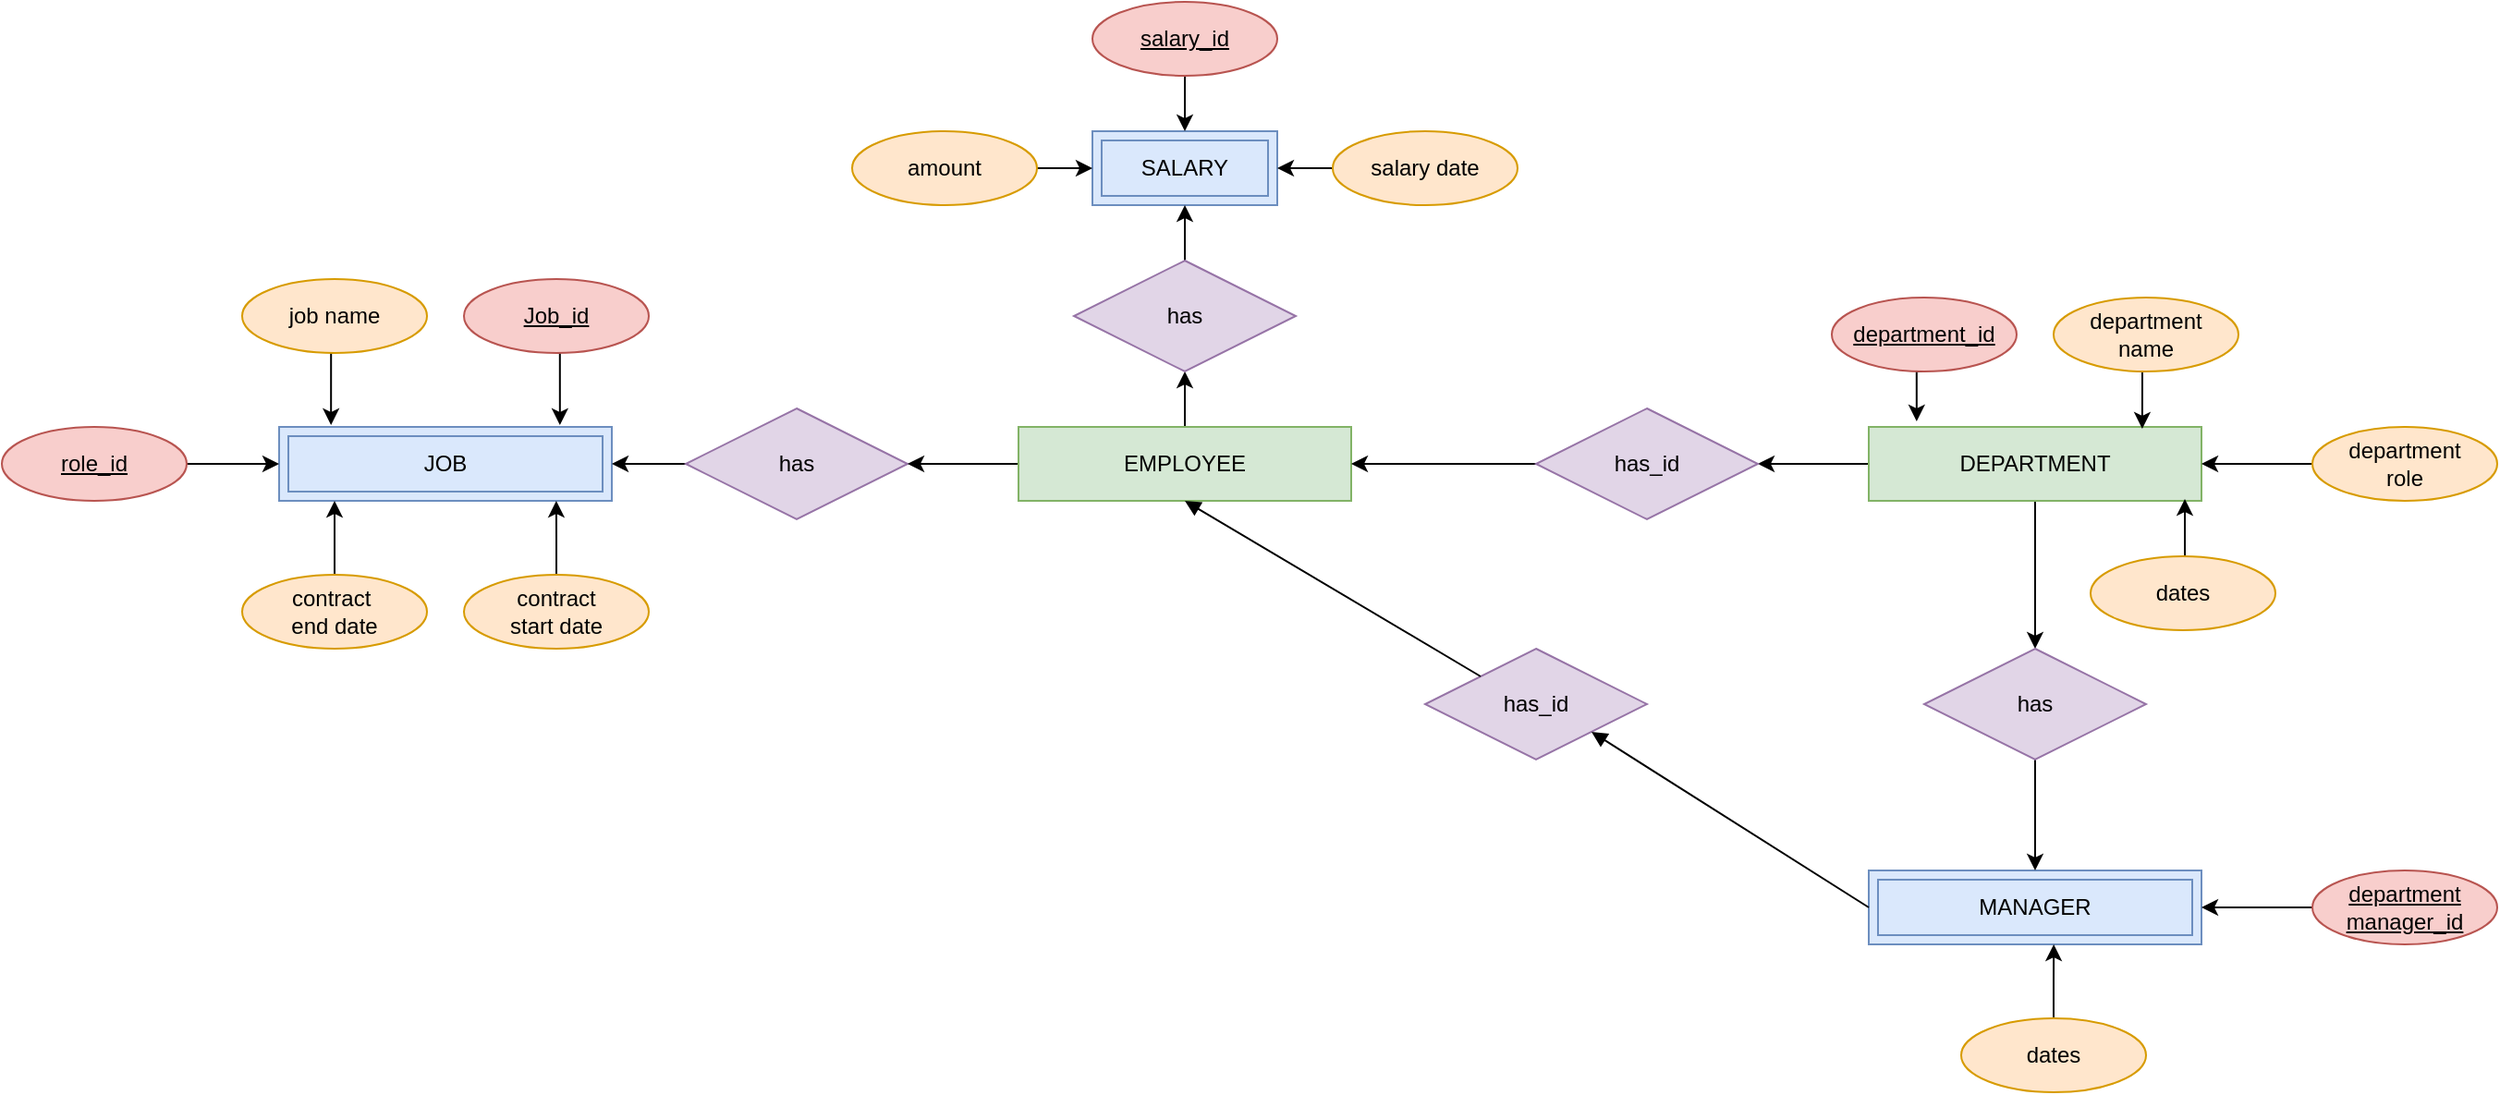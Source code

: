<mxfile version="20.4.1" type="github">
  <diagram id="a1jlrUyvQiee5wPEz7qu" name="Página-1">
    <mxGraphModel dx="1694" dy="482" grid="1" gridSize="10" guides="1" tooltips="1" connect="1" arrows="1" fold="1" page="1" pageScale="1" pageWidth="827" pageHeight="1169" math="0" shadow="0">
      <root>
        <mxCell id="0" />
        <mxCell id="1" parent="0" />
        <mxCell id="xZns7bqVe53mELKIy0v8-18" value="JOB" style="shape=ext;margin=3;double=1;whiteSpace=wrap;html=1;align=center;fillColor=#dae8fc;strokeColor=#6c8ebf;" parent="1" vertex="1">
          <mxGeometry x="-140" y="240" width="180" height="40" as="geometry" />
        </mxCell>
        <mxCell id="xZns7bqVe53mELKIy0v8-112" style="edgeStyle=orthogonalEdgeStyle;rounded=0;orthogonalLoop=1;jettySize=auto;html=1;exitX=0;exitY=0.5;exitDx=0;exitDy=0;entryX=1;entryY=0.5;entryDx=0;entryDy=0;" parent="1" source="xZns7bqVe53mELKIy0v8-20" target="xZns7bqVe53mELKIy0v8-83" edge="1">
          <mxGeometry relative="1" as="geometry" />
        </mxCell>
        <mxCell id="38Oo1tCfk37XlHN-dZjR-8" style="edgeStyle=orthogonalEdgeStyle;rounded=0;orthogonalLoop=1;jettySize=auto;html=1;exitX=0.5;exitY=1;exitDx=0;exitDy=0;entryX=0.5;entryY=0;entryDx=0;entryDy=0;strokeColor=#000000;fontColor=#143642;fillColor=#FAE5C7;" parent="1" source="xZns7bqVe53mELKIy0v8-20" target="xZns7bqVe53mELKIy0v8-87" edge="1">
          <mxGeometry relative="1" as="geometry" />
        </mxCell>
        <mxCell id="xZns7bqVe53mELKIy0v8-20" value="DEPARTMENT" style="whiteSpace=wrap;html=1;align=center;fillColor=#d5e8d4;strokeColor=#82b366;" parent="1" vertex="1">
          <mxGeometry x="720" y="240" width="180" height="40" as="geometry" />
        </mxCell>
        <mxCell id="xZns7bqVe53mELKIy0v8-21" value="MANAGER" style="shape=ext;margin=3;double=1;whiteSpace=wrap;html=1;align=center;fillColor=#dae8fc;strokeColor=#6c8ebf;" parent="1" vertex="1">
          <mxGeometry x="720" y="480" width="180" height="40" as="geometry" />
        </mxCell>
        <mxCell id="xZns7bqVe53mELKIy0v8-22" value="SALARY" style="shape=ext;margin=3;double=1;whiteSpace=wrap;html=1;align=center;fillColor=#dae8fc;strokeColor=#6c8ebf;" parent="1" vertex="1">
          <mxGeometry x="300" y="80" width="100" height="40" as="geometry" />
        </mxCell>
        <mxCell id="xZns7bqVe53mELKIy0v8-101" style="edgeStyle=orthogonalEdgeStyle;rounded=0;orthogonalLoop=1;jettySize=auto;html=1;exitX=1;exitY=0.5;exitDx=0;exitDy=0;entryX=0;entryY=0.5;entryDx=0;entryDy=0;" parent="1" source="xZns7bqVe53mELKIy0v8-23" target="xZns7bqVe53mELKIy0v8-18" edge="1">
          <mxGeometry relative="1" as="geometry" />
        </mxCell>
        <mxCell id="xZns7bqVe53mELKIy0v8-23" value="role_id" style="ellipse;whiteSpace=wrap;html=1;align=center;fontStyle=4;fillColor=#f8cecc;strokeColor=#b85450;" parent="1" vertex="1">
          <mxGeometry x="-290" y="240" width="100" height="40" as="geometry" />
        </mxCell>
        <mxCell id="38Oo1tCfk37XlHN-dZjR-5" style="edgeStyle=orthogonalEdgeStyle;rounded=0;orthogonalLoop=1;jettySize=auto;html=1;exitX=0.5;exitY=1;exitDx=0;exitDy=0;entryX=0.844;entryY=-0.025;entryDx=0;entryDy=0;entryPerimeter=0;strokeColor=#000000;fontColor=#143642;fillColor=#FAE5C7;" parent="1" source="xZns7bqVe53mELKIy0v8-24" target="xZns7bqVe53mELKIy0v8-18" edge="1">
          <mxGeometry relative="1" as="geometry" />
        </mxCell>
        <mxCell id="xZns7bqVe53mELKIy0v8-24" value="Job_id" style="ellipse;whiteSpace=wrap;html=1;align=center;fontStyle=4;fillColor=#f8cecc;strokeColor=#b85450;" parent="1" vertex="1">
          <mxGeometry x="-40" y="160" width="100" height="40" as="geometry" />
        </mxCell>
        <mxCell id="38Oo1tCfk37XlHN-dZjR-6" style="edgeStyle=orthogonalEdgeStyle;rounded=0;orthogonalLoop=1;jettySize=auto;html=1;exitX=0.5;exitY=0;exitDx=0;exitDy=0;strokeColor=#000000;fontColor=#143642;fillColor=#FAE5C7;" parent="1" source="xZns7bqVe53mELKIy0v8-26" edge="1">
          <mxGeometry relative="1" as="geometry">
            <mxPoint x="-110" y="280" as="targetPoint" />
          </mxGeometry>
        </mxCell>
        <mxCell id="xZns7bqVe53mELKIy0v8-26" value="contract&amp;nbsp;&lt;br&gt;end date" style="ellipse;whiteSpace=wrap;html=1;align=center;fillColor=#ffe6cc;strokeColor=#d79b00;" parent="1" vertex="1">
          <mxGeometry x="-160" y="320" width="100" height="40" as="geometry" />
        </mxCell>
        <mxCell id="38Oo1tCfk37XlHN-dZjR-7" style="edgeStyle=orthogonalEdgeStyle;rounded=0;orthogonalLoop=1;jettySize=auto;html=1;exitX=0.5;exitY=0;exitDx=0;exitDy=0;entryX=0.833;entryY=1;entryDx=0;entryDy=0;entryPerimeter=0;strokeColor=#000000;fontColor=#143642;fillColor=#FAE5C7;" parent="1" source="xZns7bqVe53mELKIy0v8-27" target="xZns7bqVe53mELKIy0v8-18" edge="1">
          <mxGeometry relative="1" as="geometry" />
        </mxCell>
        <mxCell id="xZns7bqVe53mELKIy0v8-27" value="contract &lt;br&gt;start date" style="ellipse;whiteSpace=wrap;html=1;align=center;fillColor=#ffe6cc;strokeColor=#d79b00;" parent="1" vertex="1">
          <mxGeometry x="-40" y="320" width="100" height="40" as="geometry" />
        </mxCell>
        <mxCell id="38Oo1tCfk37XlHN-dZjR-4" style="edgeStyle=orthogonalEdgeStyle;rounded=0;orthogonalLoop=1;jettySize=auto;html=1;exitX=0.5;exitY=1;exitDx=0;exitDy=0;entryX=0.156;entryY=-0.025;entryDx=0;entryDy=0;entryPerimeter=0;strokeColor=#000000;fontColor=#143642;fillColor=#FAE5C7;" parent="1" source="xZns7bqVe53mELKIy0v8-28" target="xZns7bqVe53mELKIy0v8-18" edge="1">
          <mxGeometry relative="1" as="geometry" />
        </mxCell>
        <mxCell id="xZns7bqVe53mELKIy0v8-28" value="job name" style="ellipse;whiteSpace=wrap;html=1;align=center;fillColor=#ffe6cc;strokeColor=#d79b00;" parent="1" vertex="1">
          <mxGeometry x="-160" y="160" width="100" height="40" as="geometry" />
        </mxCell>
        <mxCell id="xZns7bqVe53mELKIy0v8-106" style="edgeStyle=orthogonalEdgeStyle;rounded=0;orthogonalLoop=1;jettySize=auto;html=1;exitX=0;exitY=0.5;exitDx=0;exitDy=0;" parent="1" source="xZns7bqVe53mELKIy0v8-59" target="xZns7bqVe53mELKIy0v8-18" edge="1">
          <mxGeometry relative="1" as="geometry" />
        </mxCell>
        <mxCell id="xZns7bqVe53mELKIy0v8-59" value="has" style="shape=rhombus;perimeter=rhombusPerimeter;whiteSpace=wrap;html=1;align=center;fillColor=#e1d5e7;strokeColor=#9673a6;" parent="1" vertex="1">
          <mxGeometry x="80" y="230" width="120" height="60" as="geometry" />
        </mxCell>
        <mxCell id="xZns7bqVe53mELKIy0v8-105" style="edgeStyle=orthogonalEdgeStyle;rounded=0;orthogonalLoop=1;jettySize=auto;html=1;exitX=0;exitY=0.5;exitDx=0;exitDy=0;" parent="1" source="xZns7bqVe53mELKIy0v8-69" target="xZns7bqVe53mELKIy0v8-59" edge="1">
          <mxGeometry relative="1" as="geometry" />
        </mxCell>
        <mxCell id="xZns7bqVe53mELKIy0v8-107" style="edgeStyle=orthogonalEdgeStyle;rounded=0;orthogonalLoop=1;jettySize=auto;html=1;exitX=0.5;exitY=0;exitDx=0;exitDy=0;entryX=0.5;entryY=1;entryDx=0;entryDy=0;" parent="1" source="xZns7bqVe53mELKIy0v8-69" target="xZns7bqVe53mELKIy0v8-79" edge="1">
          <mxGeometry relative="1" as="geometry" />
        </mxCell>
        <mxCell id="xZns7bqVe53mELKIy0v8-69" value="EMPLOYEE" style="whiteSpace=wrap;html=1;align=center;fillColor=#d5e8d4;strokeColor=#82b366;" parent="1" vertex="1">
          <mxGeometry x="260" y="240" width="180" height="40" as="geometry" />
        </mxCell>
        <mxCell id="xZns7bqVe53mELKIy0v8-108" style="edgeStyle=orthogonalEdgeStyle;rounded=0;orthogonalLoop=1;jettySize=auto;html=1;exitX=0.5;exitY=0;exitDx=0;exitDy=0;entryX=0.5;entryY=1;entryDx=0;entryDy=0;" parent="1" source="xZns7bqVe53mELKIy0v8-79" target="xZns7bqVe53mELKIy0v8-22" edge="1">
          <mxGeometry relative="1" as="geometry" />
        </mxCell>
        <mxCell id="xZns7bqVe53mELKIy0v8-79" value="has" style="shape=rhombus;perimeter=rhombusPerimeter;whiteSpace=wrap;html=1;align=center;fillColor=#e1d5e7;strokeColor=#9673a6;" parent="1" vertex="1">
          <mxGeometry x="290" y="150" width="120" height="60" as="geometry" />
        </mxCell>
        <mxCell id="xZns7bqVe53mELKIy0v8-110" style="edgeStyle=orthogonalEdgeStyle;rounded=0;orthogonalLoop=1;jettySize=auto;html=1;exitX=0.5;exitY=1;exitDx=0;exitDy=0;entryX=0.5;entryY=0;entryDx=0;entryDy=0;" parent="1" source="xZns7bqVe53mELKIy0v8-80" target="xZns7bqVe53mELKIy0v8-22" edge="1">
          <mxGeometry relative="1" as="geometry" />
        </mxCell>
        <mxCell id="xZns7bqVe53mELKIy0v8-80" value="salary_id" style="ellipse;whiteSpace=wrap;html=1;align=center;fontStyle=4;fillColor=#f8cecc;strokeColor=#b85450;" parent="1" vertex="1">
          <mxGeometry x="300" y="10" width="100" height="40" as="geometry" />
        </mxCell>
        <mxCell id="xZns7bqVe53mELKIy0v8-109" style="edgeStyle=orthogonalEdgeStyle;rounded=0;orthogonalLoop=1;jettySize=auto;html=1;exitX=1;exitY=0.5;exitDx=0;exitDy=0;" parent="1" source="xZns7bqVe53mELKIy0v8-81" target="xZns7bqVe53mELKIy0v8-22" edge="1">
          <mxGeometry relative="1" as="geometry" />
        </mxCell>
        <mxCell id="xZns7bqVe53mELKIy0v8-81" value="amount" style="ellipse;whiteSpace=wrap;html=1;align=center;fillColor=#ffe6cc;strokeColor=#d79b00;" parent="1" vertex="1">
          <mxGeometry x="170" y="80" width="100" height="40" as="geometry" />
        </mxCell>
        <mxCell id="xZns7bqVe53mELKIy0v8-111" style="edgeStyle=orthogonalEdgeStyle;rounded=0;orthogonalLoop=1;jettySize=auto;html=1;exitX=0;exitY=0.5;exitDx=0;exitDy=0;" parent="1" source="xZns7bqVe53mELKIy0v8-82" target="xZns7bqVe53mELKIy0v8-22" edge="1">
          <mxGeometry relative="1" as="geometry" />
        </mxCell>
        <mxCell id="xZns7bqVe53mELKIy0v8-82" value="salary date" style="ellipse;whiteSpace=wrap;html=1;align=center;fillColor=#ffe6cc;strokeColor=#d79b00;" parent="1" vertex="1">
          <mxGeometry x="430" y="80" width="100" height="40" as="geometry" />
        </mxCell>
        <mxCell id="xZns7bqVe53mELKIy0v8-113" style="edgeStyle=orthogonalEdgeStyle;rounded=0;orthogonalLoop=1;jettySize=auto;html=1;exitX=0;exitY=0.5;exitDx=0;exitDy=0;" parent="1" source="xZns7bqVe53mELKIy0v8-83" target="xZns7bqVe53mELKIy0v8-69" edge="1">
          <mxGeometry relative="1" as="geometry" />
        </mxCell>
        <mxCell id="xZns7bqVe53mELKIy0v8-83" value="has_id" style="shape=rhombus;perimeter=rhombusPerimeter;whiteSpace=wrap;html=1;align=center;fillColor=#e1d5e7;strokeColor=#9673a6;" parent="1" vertex="1">
          <mxGeometry x="540" y="230" width="120" height="60" as="geometry" />
        </mxCell>
        <mxCell id="xZns7bqVe53mELKIy0v8-120" style="edgeStyle=orthogonalEdgeStyle;rounded=0;orthogonalLoop=1;jettySize=auto;html=1;exitX=0.5;exitY=1;exitDx=0;exitDy=0;entryX=0.144;entryY=-0.075;entryDx=0;entryDy=0;entryPerimeter=0;" parent="1" source="xZns7bqVe53mELKIy0v8-85" target="xZns7bqVe53mELKIy0v8-20" edge="1">
          <mxGeometry relative="1" as="geometry" />
        </mxCell>
        <mxCell id="xZns7bqVe53mELKIy0v8-85" value="department_id" style="ellipse;whiteSpace=wrap;html=1;align=center;fontStyle=4;fillColor=#f8cecc;strokeColor=#b85450;" parent="1" vertex="1">
          <mxGeometry x="700" y="170" width="100" height="40" as="geometry" />
        </mxCell>
        <mxCell id="xZns7bqVe53mELKIy0v8-115" style="edgeStyle=orthogonalEdgeStyle;rounded=0;orthogonalLoop=1;jettySize=auto;html=1;exitX=0;exitY=0.5;exitDx=0;exitDy=0;entryX=1;entryY=0.5;entryDx=0;entryDy=0;" parent="1" source="xZns7bqVe53mELKIy0v8-86" target="xZns7bqVe53mELKIy0v8-20" edge="1">
          <mxGeometry relative="1" as="geometry" />
        </mxCell>
        <mxCell id="xZns7bqVe53mELKIy0v8-86" value="department&lt;br&gt;role" style="ellipse;whiteSpace=wrap;html=1;align=center;fillColor=#ffe6cc;strokeColor=#d79b00;" parent="1" vertex="1">
          <mxGeometry x="960" y="240" width="100" height="40" as="geometry" />
        </mxCell>
        <mxCell id="38Oo1tCfk37XlHN-dZjR-9" style="edgeStyle=orthogonalEdgeStyle;rounded=0;orthogonalLoop=1;jettySize=auto;html=1;exitX=0.5;exitY=1;exitDx=0;exitDy=0;entryX=0.5;entryY=0;entryDx=0;entryDy=0;strokeColor=#000000;fontColor=#143642;fillColor=#FAE5C7;" parent="1" source="xZns7bqVe53mELKIy0v8-87" target="xZns7bqVe53mELKIy0v8-21" edge="1">
          <mxGeometry relative="1" as="geometry" />
        </mxCell>
        <mxCell id="xZns7bqVe53mELKIy0v8-87" value="has" style="shape=rhombus;perimeter=rhombusPerimeter;whiteSpace=wrap;html=1;align=center;fillColor=#e1d5e7;strokeColor=#9673a6;" parent="1" vertex="1">
          <mxGeometry x="750" y="360" width="120" height="60" as="geometry" />
        </mxCell>
        <mxCell id="xZns7bqVe53mELKIy0v8-88" value="has_id" style="shape=rhombus;perimeter=rhombusPerimeter;whiteSpace=wrap;html=1;align=center;fillColor=#e1d5e7;strokeColor=#9673a6;" parent="1" vertex="1">
          <mxGeometry x="480" y="360" width="120" height="60" as="geometry" />
        </mxCell>
        <mxCell id="xZns7bqVe53mELKIy0v8-121" style="edgeStyle=orthogonalEdgeStyle;rounded=0;orthogonalLoop=1;jettySize=auto;html=1;exitX=0.5;exitY=1;exitDx=0;exitDy=0;entryX=0.822;entryY=0.025;entryDx=0;entryDy=0;entryPerimeter=0;" parent="1" source="xZns7bqVe53mELKIy0v8-116" target="xZns7bqVe53mELKIy0v8-20" edge="1">
          <mxGeometry relative="1" as="geometry" />
        </mxCell>
        <mxCell id="xZns7bqVe53mELKIy0v8-116" value="department &lt;br&gt;name" style="ellipse;whiteSpace=wrap;html=1;align=center;fillColor=#ffe6cc;strokeColor=#d79b00;" parent="1" vertex="1">
          <mxGeometry x="820" y="170" width="100" height="40" as="geometry" />
        </mxCell>
        <mxCell id="xZns7bqVe53mELKIy0v8-123" style="edgeStyle=orthogonalEdgeStyle;rounded=0;orthogonalLoop=1;jettySize=auto;html=1;exitX=0.5;exitY=0;exitDx=0;exitDy=0;entryX=0.95;entryY=0.975;entryDx=0;entryDy=0;entryPerimeter=0;" parent="1" source="xZns7bqVe53mELKIy0v8-122" target="xZns7bqVe53mELKIy0v8-20" edge="1">
          <mxGeometry relative="1" as="geometry" />
        </mxCell>
        <mxCell id="xZns7bqVe53mELKIy0v8-122" value="dates" style="ellipse;whiteSpace=wrap;html=1;align=center;fillColor=#ffe6cc;strokeColor=#d79b00;" parent="1" vertex="1">
          <mxGeometry x="840" y="310" width="100" height="40" as="geometry" />
        </mxCell>
        <mxCell id="38Oo1tCfk37XlHN-dZjR-11" style="edgeStyle=orthogonalEdgeStyle;rounded=0;orthogonalLoop=1;jettySize=auto;html=1;exitX=0;exitY=0.5;exitDx=0;exitDy=0;entryX=1;entryY=0.5;entryDx=0;entryDy=0;strokeColor=#000000;fontColor=#143642;fillColor=#FAE5C7;" parent="1" source="38Oo1tCfk37XlHN-dZjR-10" target="xZns7bqVe53mELKIy0v8-21" edge="1">
          <mxGeometry relative="1" as="geometry" />
        </mxCell>
        <mxCell id="38Oo1tCfk37XlHN-dZjR-10" value="department&lt;br&gt;manager_id" style="ellipse;whiteSpace=wrap;html=1;align=center;fontStyle=4;fillColor=#f8cecc;strokeColor=#b85450;" parent="1" vertex="1">
          <mxGeometry x="960" y="480" width="100" height="40" as="geometry" />
        </mxCell>
        <mxCell id="38Oo1tCfk37XlHN-dZjR-14" style="edgeStyle=orthogonalEdgeStyle;rounded=0;orthogonalLoop=1;jettySize=auto;html=1;exitX=0.5;exitY=0;exitDx=0;exitDy=0;entryX=0.556;entryY=1;entryDx=0;entryDy=0;entryPerimeter=0;strokeColor=#000000;fontColor=#143642;fillColor=#FAE5C7;" parent="1" source="38Oo1tCfk37XlHN-dZjR-12" target="xZns7bqVe53mELKIy0v8-21" edge="1">
          <mxGeometry relative="1" as="geometry" />
        </mxCell>
        <mxCell id="38Oo1tCfk37XlHN-dZjR-12" value="dates" style="ellipse;whiteSpace=wrap;html=1;align=center;fillColor=#ffe6cc;strokeColor=#d79b00;" parent="1" vertex="1">
          <mxGeometry x="770" y="560" width="100" height="40" as="geometry" />
        </mxCell>
        <mxCell id="4o2Cmj5qqEFaUIpNqSbj-2" value="" style="html=1;verticalAlign=bottom;endArrow=block;rounded=0;strokeColor=#000000;fontColor=#143642;fillColor=#FAE5C7;exitX=0;exitY=0.5;exitDx=0;exitDy=0;entryX=1;entryY=1;entryDx=0;entryDy=0;" edge="1" parent="1" source="xZns7bqVe53mELKIy0v8-21" target="xZns7bqVe53mELKIy0v8-88">
          <mxGeometry width="80" relative="1" as="geometry">
            <mxPoint x="560" y="480" as="sourcePoint" />
            <mxPoint x="640" y="480" as="targetPoint" />
          </mxGeometry>
        </mxCell>
        <mxCell id="4o2Cmj5qqEFaUIpNqSbj-3" value="" style="html=1;verticalAlign=bottom;endArrow=block;rounded=0;strokeColor=#000000;fontColor=#143642;fillColor=#FAE5C7;exitX=0;exitY=0;exitDx=0;exitDy=0;entryX=0.5;entryY=1;entryDx=0;entryDy=0;" edge="1" parent="1" source="xZns7bqVe53mELKIy0v8-88" target="xZns7bqVe53mELKIy0v8-69">
          <mxGeometry width="80" relative="1" as="geometry">
            <mxPoint x="560" y="480" as="sourcePoint" />
            <mxPoint x="640" y="480" as="targetPoint" />
          </mxGeometry>
        </mxCell>
      </root>
    </mxGraphModel>
  </diagram>
</mxfile>
